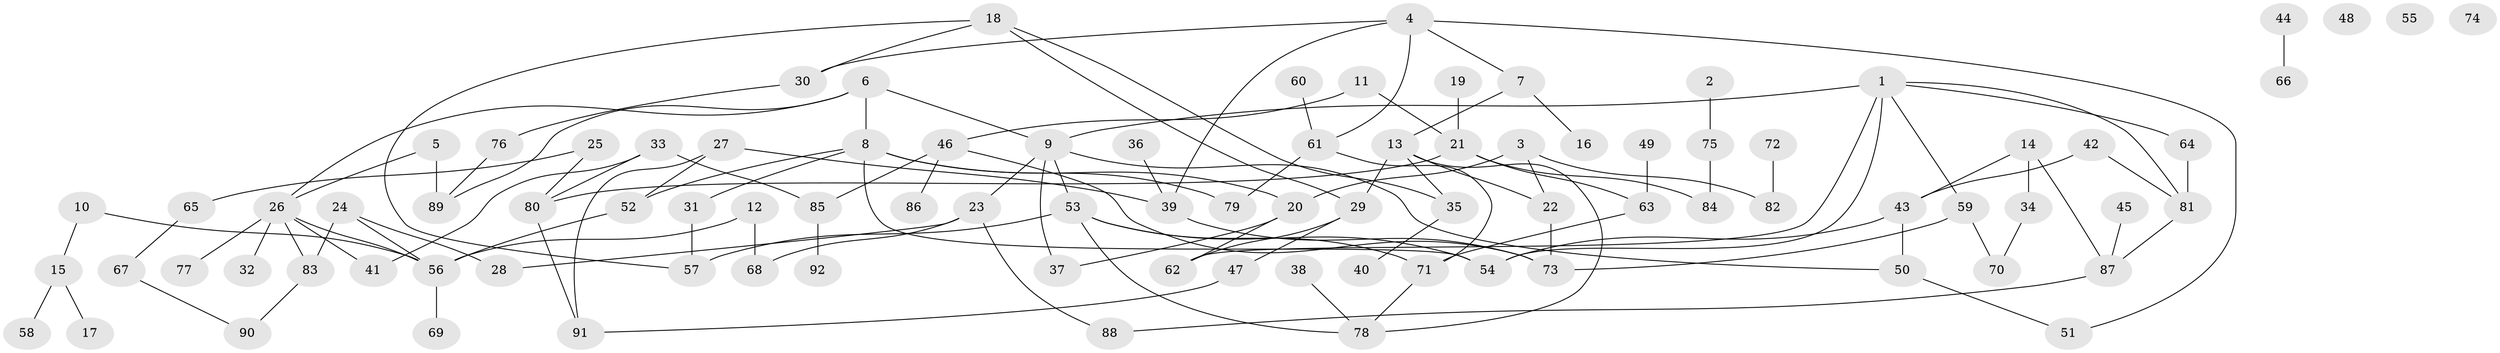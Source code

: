 // coarse degree distribution, {8: 0.019230769230769232, 6: 0.038461538461538464, 5: 0.11538461538461539, 2: 0.25, 4: 0.15384615384615385, 7: 0.038461538461538464, 3: 0.2692307692307692, 1: 0.11538461538461539}
// Generated by graph-tools (version 1.1) at 2025/35/03/04/25 23:35:44]
// undirected, 92 vertices, 122 edges
graph export_dot {
  node [color=gray90,style=filled];
  1;
  2;
  3;
  4;
  5;
  6;
  7;
  8;
  9;
  10;
  11;
  12;
  13;
  14;
  15;
  16;
  17;
  18;
  19;
  20;
  21;
  22;
  23;
  24;
  25;
  26;
  27;
  28;
  29;
  30;
  31;
  32;
  33;
  34;
  35;
  36;
  37;
  38;
  39;
  40;
  41;
  42;
  43;
  44;
  45;
  46;
  47;
  48;
  49;
  50;
  51;
  52;
  53;
  54;
  55;
  56;
  57;
  58;
  59;
  60;
  61;
  62;
  63;
  64;
  65;
  66;
  67;
  68;
  69;
  70;
  71;
  72;
  73;
  74;
  75;
  76;
  77;
  78;
  79;
  80;
  81;
  82;
  83;
  84;
  85;
  86;
  87;
  88;
  89;
  90;
  91;
  92;
  1 -- 9;
  1 -- 54;
  1 -- 59;
  1 -- 62;
  1 -- 64;
  1 -- 81;
  2 -- 75;
  3 -- 20;
  3 -- 22;
  3 -- 82;
  4 -- 7;
  4 -- 30;
  4 -- 39;
  4 -- 51;
  4 -- 61;
  5 -- 26;
  5 -- 89;
  6 -- 8;
  6 -- 9;
  6 -- 26;
  6 -- 89;
  7 -- 13;
  7 -- 16;
  8 -- 20;
  8 -- 31;
  8 -- 52;
  8 -- 54;
  8 -- 79;
  9 -- 23;
  9 -- 37;
  9 -- 50;
  9 -- 53;
  10 -- 15;
  10 -- 56;
  11 -- 21;
  11 -- 46;
  12 -- 56;
  12 -- 68;
  13 -- 22;
  13 -- 29;
  13 -- 35;
  13 -- 78;
  14 -- 34;
  14 -- 43;
  14 -- 87;
  15 -- 17;
  15 -- 58;
  18 -- 29;
  18 -- 30;
  18 -- 35;
  18 -- 57;
  19 -- 21;
  20 -- 37;
  20 -- 62;
  21 -- 63;
  21 -- 80;
  21 -- 84;
  22 -- 73;
  23 -- 28;
  23 -- 68;
  23 -- 88;
  24 -- 28;
  24 -- 56;
  24 -- 83;
  25 -- 65;
  25 -- 80;
  26 -- 32;
  26 -- 41;
  26 -- 56;
  26 -- 77;
  26 -- 83;
  27 -- 39;
  27 -- 52;
  27 -- 91;
  29 -- 47;
  29 -- 62;
  30 -- 76;
  31 -- 57;
  33 -- 41;
  33 -- 80;
  33 -- 85;
  34 -- 70;
  35 -- 40;
  36 -- 39;
  38 -- 78;
  39 -- 73;
  42 -- 43;
  42 -- 81;
  43 -- 50;
  43 -- 54;
  44 -- 66;
  45 -- 87;
  46 -- 73;
  46 -- 85;
  46 -- 86;
  47 -- 91;
  49 -- 63;
  50 -- 51;
  52 -- 56;
  53 -- 54;
  53 -- 57;
  53 -- 71;
  53 -- 78;
  56 -- 69;
  59 -- 70;
  59 -- 73;
  60 -- 61;
  61 -- 71;
  61 -- 79;
  63 -- 71;
  64 -- 81;
  65 -- 67;
  67 -- 90;
  71 -- 78;
  72 -- 82;
  75 -- 84;
  76 -- 89;
  80 -- 91;
  81 -- 87;
  83 -- 90;
  85 -- 92;
  87 -- 88;
}
